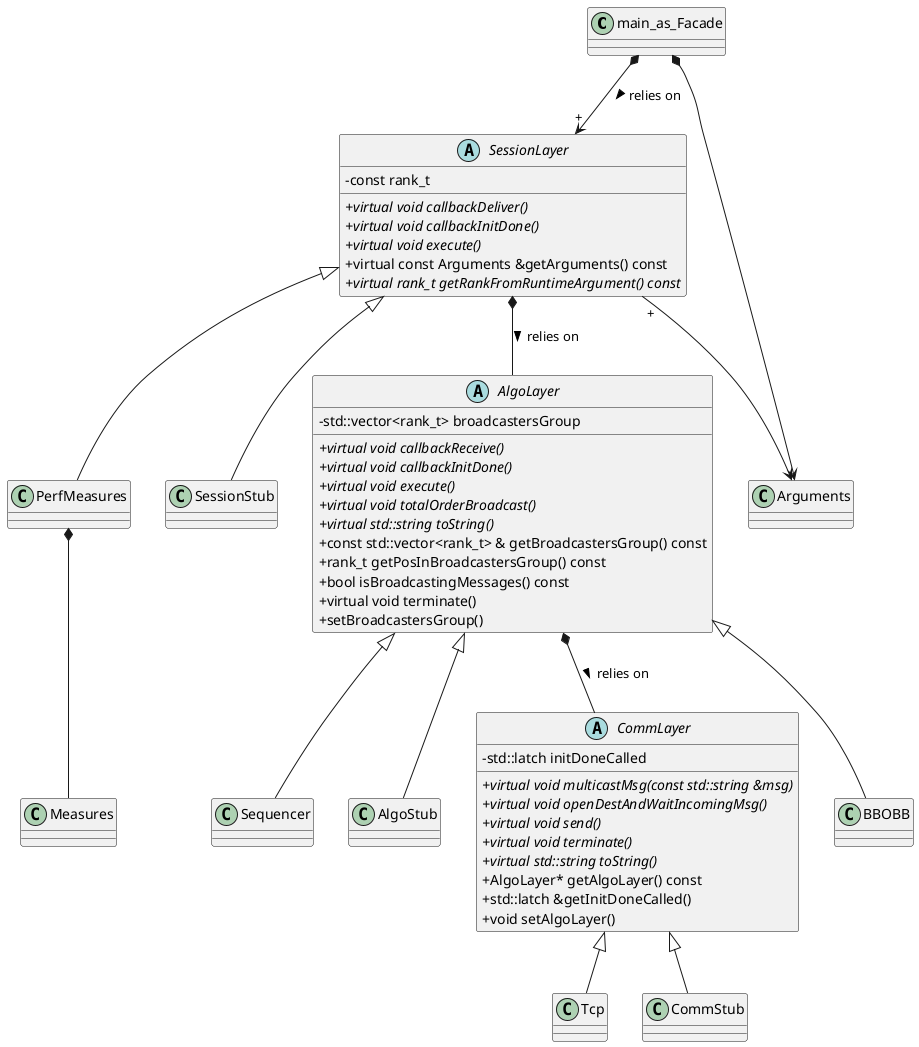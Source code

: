 @startuml
skinparam classAttributeIconSize 0
main_as_Facade *--> "+" SessionLayer : relies on >
main_as_Facade *--> Arguments
SessionLayer <|-- PerfMeasures
SessionLayer <|-- SessionStub
SessionLayer *-- AlgoLayer : relies on >
SessionLayer "+" --> Arguments
AlgoLayer <|-- BBOBB
AlgoLayer <|-- Sequencer
AlgoLayer <|-- AlgoStub
AlgoLayer *-- CommLayer : relies on >
CommLayer <|-- Tcp
CommLayer <|-- CommStub
PerfMeasures *-- Measures
abstract class SessionLayer {
    - const rank_t 
    {abstract} + virtual void callbackDeliver()
    {abstract} + virtual void callbackInitDone()
    {abstract} + virtual void execute()
    + virtual const Arguments &getArguments() const
    {abstract} + virtual rank_t getRankFromRuntimeArgument() const
}
abstract class AlgoLayer {
    - std::vector<rank_t> broadcastersGroup
    {abstract} + virtual void callbackReceive()
    {abstract} + virtual void callbackInitDone()
    {abstract} + virtual void execute()
    {abstract} + virtual void totalOrderBroadcast()
    {abstract} + virtual std::string toString()
    + const std::vector<rank_t> & getBroadcastersGroup() const
    + rank_t getPosInBroadcastersGroup() const
    + bool isBroadcastingMessages() const
    + virtual void terminate()
    + setBroadcastersGroup()
}
abstract class CommLayer {
    - std::latch initDoneCalled
    {abstract} + virtual void multicastMsg(const std::string &msg)
    {abstract} + virtual void openDestAndWaitIncomingMsg()
    {abstract} + virtual void send()
    {abstract} + virtual void terminate()
    {abstract} + virtual std::string toString()
    + AlgoLayer* getAlgoLayer() const
    + std::latch &getInitDoneCalled()
    + void setAlgoLayer()
}
@enduml
